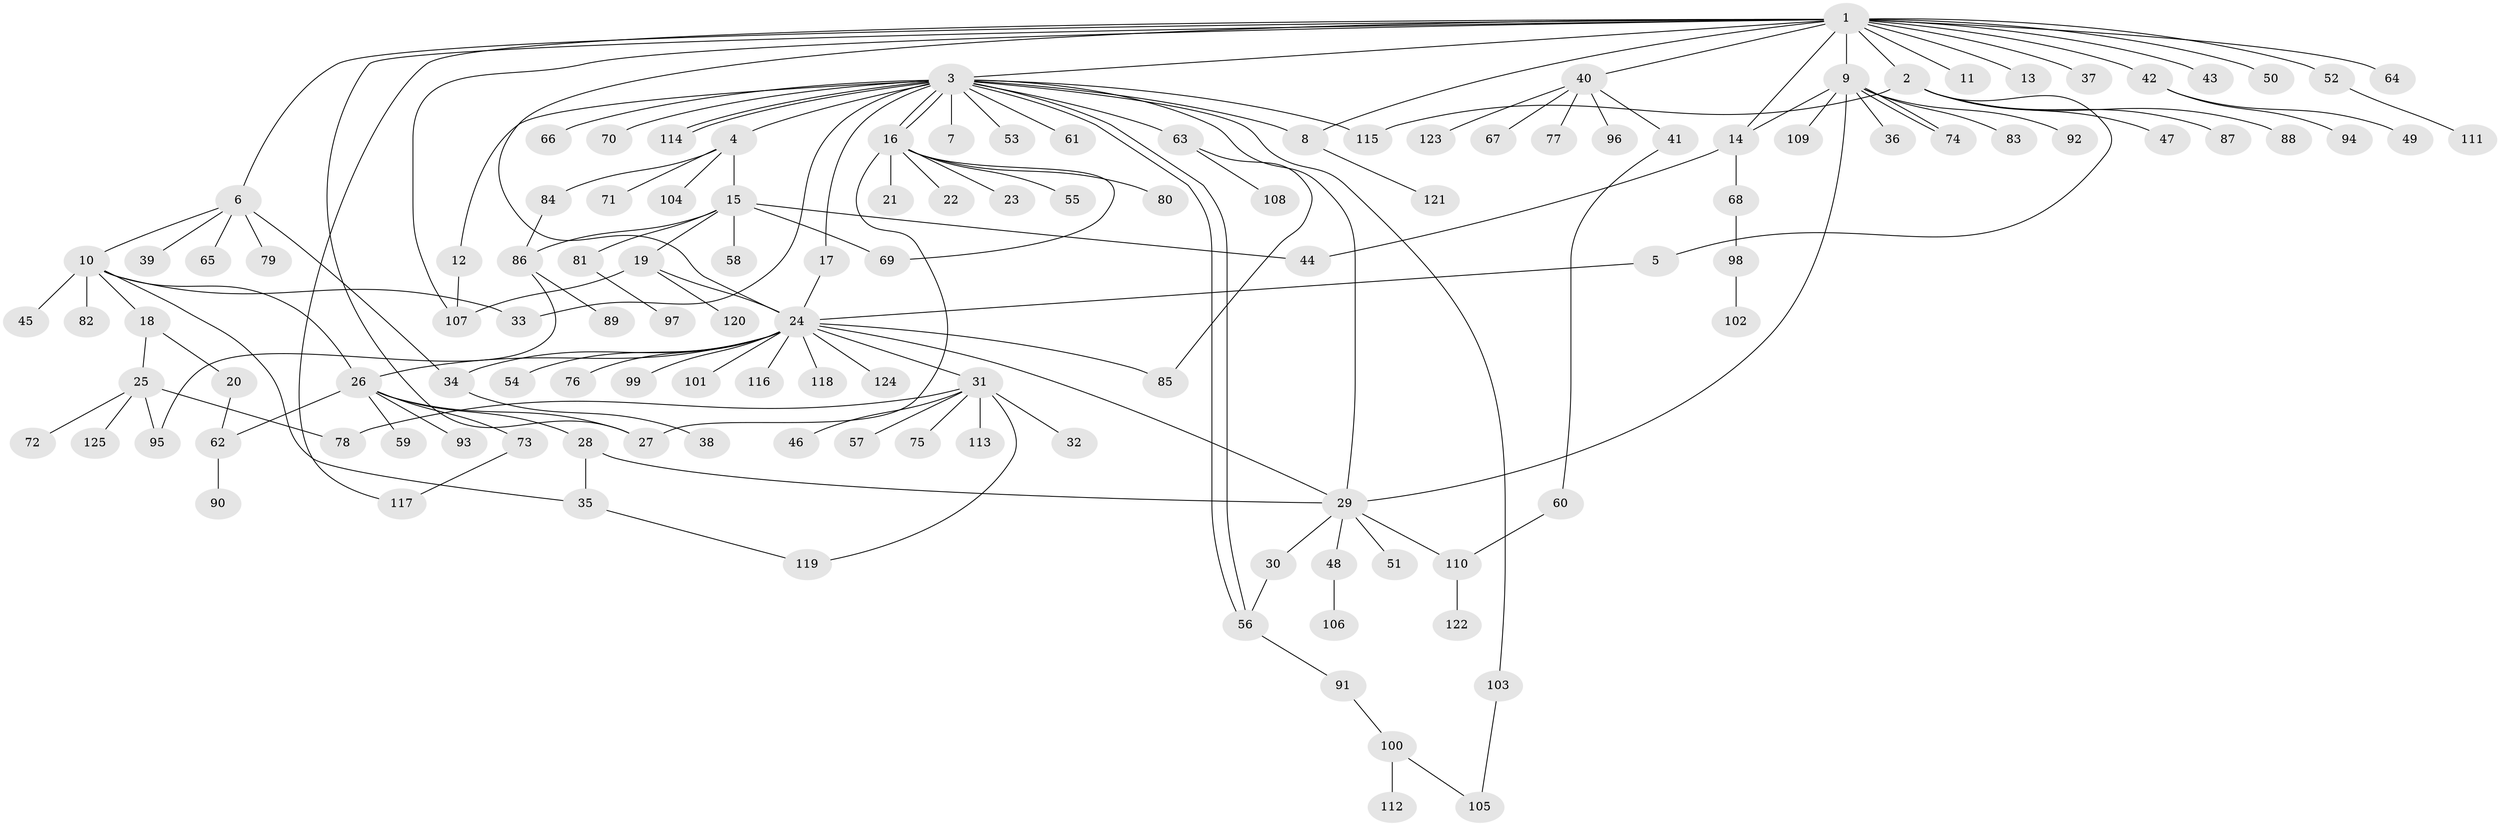 // Generated by graph-tools (version 1.1) at 2025/26/03/09/25 03:26:04]
// undirected, 125 vertices, 157 edges
graph export_dot {
graph [start="1"]
  node [color=gray90,style=filled];
  1;
  2;
  3;
  4;
  5;
  6;
  7;
  8;
  9;
  10;
  11;
  12;
  13;
  14;
  15;
  16;
  17;
  18;
  19;
  20;
  21;
  22;
  23;
  24;
  25;
  26;
  27;
  28;
  29;
  30;
  31;
  32;
  33;
  34;
  35;
  36;
  37;
  38;
  39;
  40;
  41;
  42;
  43;
  44;
  45;
  46;
  47;
  48;
  49;
  50;
  51;
  52;
  53;
  54;
  55;
  56;
  57;
  58;
  59;
  60;
  61;
  62;
  63;
  64;
  65;
  66;
  67;
  68;
  69;
  70;
  71;
  72;
  73;
  74;
  75;
  76;
  77;
  78;
  79;
  80;
  81;
  82;
  83;
  84;
  85;
  86;
  87;
  88;
  89;
  90;
  91;
  92;
  93;
  94;
  95;
  96;
  97;
  98;
  99;
  100;
  101;
  102;
  103;
  104;
  105;
  106;
  107;
  108;
  109;
  110;
  111;
  112;
  113;
  114;
  115;
  116;
  117;
  118;
  119;
  120;
  121;
  122;
  123;
  124;
  125;
  1 -- 2;
  1 -- 3;
  1 -- 6;
  1 -- 8;
  1 -- 9;
  1 -- 11;
  1 -- 13;
  1 -- 14;
  1 -- 24;
  1 -- 27;
  1 -- 37;
  1 -- 40;
  1 -- 42;
  1 -- 43;
  1 -- 50;
  1 -- 52;
  1 -- 64;
  1 -- 107;
  1 -- 117;
  2 -- 5;
  2 -- 47;
  2 -- 87;
  2 -- 88;
  2 -- 115;
  3 -- 4;
  3 -- 7;
  3 -- 8;
  3 -- 12;
  3 -- 16;
  3 -- 16;
  3 -- 17;
  3 -- 29;
  3 -- 33;
  3 -- 53;
  3 -- 56;
  3 -- 56;
  3 -- 61;
  3 -- 63;
  3 -- 66;
  3 -- 70;
  3 -- 103;
  3 -- 114;
  3 -- 114;
  3 -- 115;
  4 -- 15;
  4 -- 71;
  4 -- 84;
  4 -- 104;
  5 -- 24;
  6 -- 10;
  6 -- 34;
  6 -- 39;
  6 -- 65;
  6 -- 79;
  8 -- 121;
  9 -- 14;
  9 -- 29;
  9 -- 36;
  9 -- 74;
  9 -- 74;
  9 -- 83;
  9 -- 92;
  9 -- 109;
  10 -- 18;
  10 -- 26;
  10 -- 33;
  10 -- 35;
  10 -- 45;
  10 -- 82;
  12 -- 107;
  14 -- 44;
  14 -- 68;
  15 -- 19;
  15 -- 44;
  15 -- 58;
  15 -- 69;
  15 -- 81;
  15 -- 86;
  16 -- 21;
  16 -- 22;
  16 -- 23;
  16 -- 27;
  16 -- 55;
  16 -- 69;
  16 -- 80;
  17 -- 24;
  18 -- 20;
  18 -- 25;
  19 -- 24;
  19 -- 107;
  19 -- 120;
  20 -- 62;
  24 -- 26;
  24 -- 29;
  24 -- 31;
  24 -- 34;
  24 -- 54;
  24 -- 76;
  24 -- 85;
  24 -- 99;
  24 -- 101;
  24 -- 116;
  24 -- 118;
  24 -- 124;
  25 -- 72;
  25 -- 78;
  25 -- 95;
  25 -- 125;
  26 -- 27;
  26 -- 28;
  26 -- 59;
  26 -- 62;
  26 -- 73;
  26 -- 93;
  28 -- 29;
  28 -- 35;
  29 -- 30;
  29 -- 48;
  29 -- 51;
  29 -- 110;
  30 -- 56;
  31 -- 32;
  31 -- 46;
  31 -- 57;
  31 -- 75;
  31 -- 78;
  31 -- 113;
  31 -- 119;
  34 -- 38;
  35 -- 119;
  40 -- 41;
  40 -- 67;
  40 -- 77;
  40 -- 96;
  40 -- 123;
  41 -- 60;
  42 -- 49;
  42 -- 94;
  48 -- 106;
  52 -- 111;
  56 -- 91;
  60 -- 110;
  62 -- 90;
  63 -- 85;
  63 -- 108;
  68 -- 98;
  73 -- 117;
  81 -- 97;
  84 -- 86;
  86 -- 89;
  86 -- 95;
  91 -- 100;
  98 -- 102;
  100 -- 105;
  100 -- 112;
  103 -- 105;
  110 -- 122;
}
